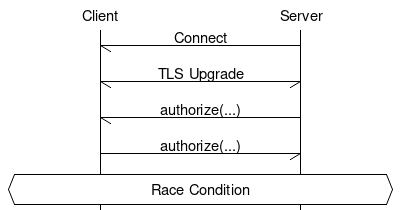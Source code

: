 msc {
  width="400";
  "Client",  "Server";
  "Server" -> "Client" [ label = "Connect" ];  
  "Server" <-> "Client" [ label = "TLS Upgrade" ];  
  "Client" <- "Server" [ label = "authorize(...)" ];
  "Client" -> "Server" [ label = "authorize(...)" ];
  "Client" abox "Server" [ label = "Race Condition" ] ;
}

